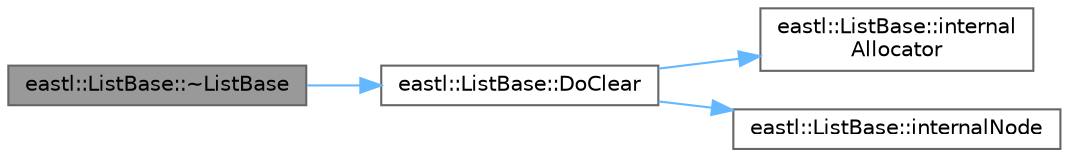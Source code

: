 digraph "eastl::ListBase::~ListBase"
{
 // LATEX_PDF_SIZE
  bgcolor="transparent";
  edge [fontname=Helvetica,fontsize=10,labelfontname=Helvetica,labelfontsize=10];
  node [fontname=Helvetica,fontsize=10,shape=box,height=0.2,width=0.4];
  rankdir="LR";
  Node1 [id="Node000001",label="eastl::ListBase::~ListBase",height=0.2,width=0.4,color="gray40", fillcolor="grey60", style="filled", fontcolor="black",tooltip=" "];
  Node1 -> Node2 [id="edge4_Node000001_Node000002",color="steelblue1",style="solid",tooltip=" "];
  Node2 [id="Node000002",label="eastl::ListBase::DoClear",height=0.2,width=0.4,color="grey40", fillcolor="white", style="filled",URL="$classeastl_1_1_list_base.html#a97101c75cfe59624d800dffec254bbe6",tooltip=" "];
  Node2 -> Node3 [id="edge5_Node000002_Node000003",color="steelblue1",style="solid",tooltip=" "];
  Node3 [id="Node000003",label="eastl::ListBase::internal\lAllocator",height=0.2,width=0.4,color="grey40", fillcolor="white", style="filled",URL="$classeastl_1_1_list_base.html#af5bb64493c3c7961cbfb04e43fedbe44",tooltip=" "];
  Node2 -> Node4 [id="edge6_Node000002_Node000004",color="steelblue1",style="solid",tooltip=" "];
  Node4 [id="Node000004",label="eastl::ListBase::internalNode",height=0.2,width=0.4,color="grey40", fillcolor="white", style="filled",URL="$classeastl_1_1_list_base.html#ad85f0b3b612469405f22aba10045132b",tooltip=" "];
}
